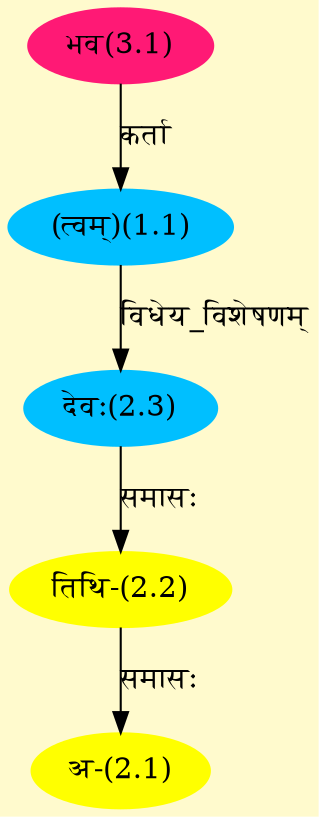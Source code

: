 digraph G{
rankdir=BT;
 compound=true;
 bgcolor="lemonchiffon1";
Node1_1 [style=filled, color="#00BFFF" label = "(त्वम्)(1.1)"]
Node3_1 [style=filled, color="#FF1975" label = "भव(3.1)"]
Node2_1 [style=filled, color="#FFFF00" label = "अ-(2.1)"]
Node2_2 [style=filled, color="#FFFF00" label = "तिथि-(2.2)"]
Node2_3 [style=filled, color="#00BFFF" label = "देवः(2.3)"]
/* Start of Relations section */

Node1_1 -> Node3_1 [  label="कर्ता"  dir="back" ]
Node2_1 -> Node2_2 [  label="समासः"  dir="back" ]
Node2_2 -> Node2_3 [  label="समासः"  dir="back" ]
Node2_3 -> Node1_1 [  label="विधेय_विशेषणम्"  dir="back" ]
}

